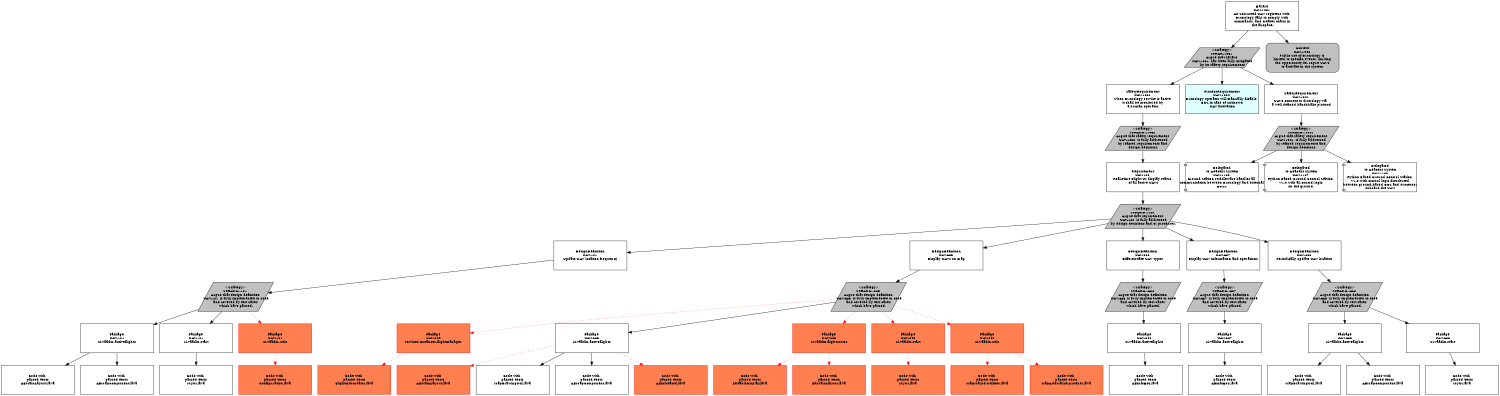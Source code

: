 digraph g { graph [autosize=false, size="10,20!", resolution=200, rankdir = "TD"];
node [ fontsize = "10" shape = "record" ];
edge [];
"UAV-1031Delta"[
label = "Hazard\nUAV-1031 \nAn untrusted UAV registers with \n Dronology, fails to comply with \n commands, and creates chaos in \n the airspace. "
shape = "record"
color = "black"
style = "filled"
fillcolor = "white"
fixedsize = "true"
width = "3.0"
height = "1.2"
];
"STRAT--1031Delta"[
label = "<Strategy>\nSTRAT--1031 \n Argue that hazard \n  UAV-1031  has been fully mitigated \n by its safety requirements"
shape = "parallelogram"
color = "black"
style = "filled"
fillcolor = "grey"
fixedsize = "true"
width = "3.0"
height = "0.8"
];
"UAV-1032Delta"[
label = "SafetyRequirement\nUAV-1032 \nWhen Dronology service is active \n it shall be monitored by \n a human operator. "
shape = "record"
color = "black"
style = "filled"
fillcolor = "white"
fixedsize = "true"
width = "3.0"
height = "1.2"
];
"STRAT-D--1032Delta"[
label = "<Strategy>\nSTRAT-D--1032 \n Argue that safety requirement \n  UAV-1032  is fully addressed \n by refined requirements and \n design decisions."
shape = "parallelogram"
color = "black"
style = "filled"
fillcolor = "grey"
fixedsize = "true"
width = "3.0"
height = "1.0"
];
"UAV-120Delta"[
label = "Requirement\nUAV-120 \nReal-Time Flight UI display status \n of all active UAVs "
shape = "record"
color = "black"
style = "filled"
fillcolor = "white"
fixedsize = "true"
width = "3.0"
height = "1.2"
];
"STRAT-D--120Delta"[
label = "<Strategy>\nSTRAT-D--120 \n Argue that requirement \n  UAV-120  is fully addressed \n by design decisions and/or processes."
shape = "parallelogram"
color = "black"
style = "filled"
fillcolor = "grey"
fixedsize = "true"
width = "3.0"
height = "1.0"
];
"UAV-121Delta"[
label = "DesignDefinition\nUAV-121 \nUpdate UAV location frequency "
shape = "record"
color = "black"
style = "filled"
fillcolor = "white"
fixedsize = "true"
width = "3.0"
height = "1.2"
];
"STRAT-C--121Delta"[
label = "<Strategy>\nSTRAT-C--121 \n Argue that design definition \n  UAV-121  is fully implemented in code \n and covered by test cases \n which have passed."
shape = "parallelogram"
color = "black"
style = "filled"
fillcolor = "grey"
fixedsize = "true"
width = "3.0"
height = "1.2000000000000002"
];
"UAV-121\nui.vaadin.activeflights"[
label = "Package\nUAV-121\nui.vaadin.activeflights"
shape = "record"
color = "black"
style = "filled"
fillcolor = "white"
fixedsize = "true"
width = "3.0"
height = "1.2"
];
"UAV-121edu.nd.dronology.ui.vaadin/src/main/java/edu/nd/dronology/ui/vaadin/activeflights/AFMainLayout.java"[
label = "Code with \n passed Tests \nAFMainLayout.java"
shape = "record"
color = "black"
style = "filled"
fillcolor = "white"
fixedsize = "true"
width = "3.0"
height = "1.2"
];
"UAV-121edu.nd.dronology.ui.vaadin/src/main/java/edu/nd/dronology/ui/vaadin/activeflights/AFMapComponent.java"[
label = "Code with \n passed Tests \nAFMapComponent.java"
shape = "record"
color = "black"
style = "filled"
fillcolor = "white"
fixedsize = "true"
width = "3.0"
height = "1.2"
];
"UAV-121\nui.vaadin.start"[
label = "Package\nUAV-121\nui.vaadin.start"
shape = "record"
color = "black"
style = "filled"
fillcolor = "white"
fixedsize = "true"
width = "3.0"
height = "1.2"
];
"UAV-121edu.nd.dronology.ui.vaadin/src/main/java/edu/nd/dronology/ui/vaadin/start/MyUI.java"[
label = "Code with \n passed Tests \nMyUI.java"
shape = "record"
color = "black"
style = "filled"
fillcolor = "white"
fixedsize = "true"
width = "3.0"
height = "1.2"
];
"UAV-121\nui.vaadin.utils"[
label = "Package\nUAV-121\nui.vaadin.utils"
shape = "record"
color = "red"
style = "filled"
fillcolor = "coral"
fixedsize = "true"
width = "3.0"
height = "1.2"
];
"UAV-121edu.nd.dronology.ui.vaadin/src/main/java/edu/nd/dronology/ui/vaadin/utils/Configuration.java"[
label = "Code with \n passed Tests \nConfiguration.java"
shape = "record"
color = "red"
style = "filled"
fillcolor = "coral"
fixedsize = "true"
width = "3.0"
height = "1.2"
];
"UAV-685Delta"[
label = "DesignDefinition\nUAV-685 \nDisplay UAVs on map "
shape = "record"
color = "black"
style = "filled"
fillcolor = "white"
fixedsize = "true"
width = "3.0"
height = "1.2"
];
"STRAT-C--685Delta"[
label = "<Strategy>\nSTRAT-C--685 \n Argue that design definition \n  UAV-685  is fully implemented in code \n and covered by test cases \n which have passed."
shape = "parallelogram"
color = "black"
style = "filled"
fillcolor = "grey"
fixedsize = "true"
width = "3.0"
height = "1.2000000000000002"
];
"UAV-685\nservices.instances.flightmanager"[
label = "Package\nUAV-685\nservices.instances.flightmanager"
shape = "record"
color = "red"
style = "filled"
fillcolor = "coral"
fixedsize = "true"
width = "3.0"
height = "1.2"
];
"UAV-685edu.nd.dronology.services/src/edu/nd/dronology/services/instances/flightmanager/FlightInfoCreator.java"[
label = "Code with \n passed Tests \nFlightInfoCreator.java"
shape = "record"
color = "red"
style = "filled"
fillcolor = "coral"
fixedsize = "true"
width = "3.0"
height = "1.2"
];
"UAV-685\nui.vaadin.activeflights"[
label = "Package\nUAV-685\nui.vaadin.activeflights"
shape = "record"
color = "black"
style = "filled"
fillcolor = "white"
fixedsize = "true"
width = "3.0"
height = "1.2"
];
"UAV-685edu.nd.dronology.ui.vaadin/src/main/java/edu/nd/dronology/ui/vaadin/activeflights/AFMainLayout.java"[
label = "Code with \n passed Tests \nAFMainLayout.java"
shape = "record"
color = "red"
style = "filled"
fillcolor = "coral"
fixedsize = "true"
width = "3.0"
height = "1.2"
];
"UAV-685edu.nd.dronology.ui.vaadin/src/main/java/edu/nd/dronology/ui/vaadin/activeflights/MapDrawingUtil.java"[
label = "Code with \n passed Tests \nMapDrawingUtil.java"
shape = "record"
color = "black"
style = "filled"
fillcolor = "white"
fixedsize = "true"
width = "3.0"
height = "1.2"
];
"UAV-685edu.nd.dronology.ui.vaadin/src/main/java/edu/nd/dronology/ui/vaadin/activeflights/AFMapComponent.java"[
label = "Code with \n passed Tests \nAFMapComponent.java"
shape = "record"
color = "black"
style = "filled"
fillcolor = "white"
fixedsize = "true"
width = "3.0"
height = "1.2"
];
"UAV-685edu.nd.dronology.ui.vaadin/src/main/java/edu/nd/dronology/ui/vaadin/activeflights/AFInfoPanel.java"[
label = "Code with \n passed Tests \nAFInfoPanel.java"
shape = "record"
color = "red"
style = "filled"
fillcolor = "coral"
fixedsize = "true"
width = "3.0"
height = "1.2"
];
"UAV-685\nui.vaadin.flightroutes"[
label = "Package\nUAV-685\nui.vaadin.flightroutes"
shape = "record"
color = "red"
style = "filled"
fillcolor = "coral"
fixedsize = "true"
width = "3.0"
height = "1.2"
];
"UAV-685edu.nd.dronology.ui.vaadin/src/main/java/edu/nd/dronology/ui/vaadin/flightroutes/FRTableDisplay.java"[
label = "Code with \n passed Tests \nFRTableDisplay.java"
shape = "record"
color = "red"
style = "filled"
fillcolor = "coral"
fixedsize = "true"
width = "3.0"
height = "1.2"
];
"UAV-685edu.nd.dronology.ui.vaadin/src/main/java/edu/nd/dronology/ui/vaadin/flightroutes/FRMainLayout.java"[
label = "Code with \n passed Tests \nFRMainLayout.java"
shape = "record"
color = "red"
style = "filled"
fillcolor = "coral"
fixedsize = "true"
width = "3.0"
height = "1.2"
];
"UAV-685\nui.vaadin.start"[
label = "Package\nUAV-685\nui.vaadin.start"
shape = "record"
color = "red"
style = "filled"
fillcolor = "coral"
fixedsize = "true"
width = "3.0"
height = "1.2"
];
"UAV-685edu.nd.dronology.ui.vaadin/src/main/java/edu/nd/dronology/ui/vaadin/start/MyUI.java"[
label = "Code with \n passed Tests \nMyUI.java"
shape = "record"
color = "red"
style = "filled"
fillcolor = "coral"
fixedsize = "true"
width = "3.0"
height = "1.2"
];
"UAV-685\nui.vaadin.utils"[
label = "Package\nUAV-685\nui.vaadin.utils"
shape = "record"
color = "red"
style = "filled"
fillcolor = "coral"
fixedsize = "true"
width = "3.0"
height = "1.2"
];
"UAV-685edu.nd.dronology.ui.vaadin/src/main/java/edu/nd/dronology/ui/vaadin/utils/MapMarkerUtilities.java"[
label = "Code with \n passed Tests \nMapMarkerUtilities.java"
shape = "record"
color = "red"
style = "filled"
fillcolor = "coral"
fixedsize = "true"
width = "3.0"
height = "1.2"
];
"UAV-685edu.nd.dronology.ui.vaadin/src/main/java/edu/nd/dronology/ui/vaadin/utils/MapAddMarkerListener.java"[
label = "Code with \n passed Tests \nMapAddMarkerListener.java"
shape = "record"
color = "red"
style = "filled"
fillcolor = "coral"
fixedsize = "true"
width = "3.0"
height = "1.2"
];
"UAV-686Delta"[
label = "DesignDefinition\nUAV-686 \nDifferentiate UAV types "
shape = "record"
color = "black"
style = "filled"
fillcolor = "white"
fixedsize = "true"
width = "3.0"
height = "1.2"
];
"STRAT-C--686Delta"[
label = "<Strategy>\nSTRAT-C--686 \n Argue that design definition \n  UAV-686  is fully implemented in code \n and covered by test cases \n which have passed."
shape = "parallelogram"
color = "black"
style = "filled"
fillcolor = "grey"
fixedsize = "true"
width = "3.0"
height = "1.2000000000000002"
];
"UAV-686\nui.vaadin.activeflights"[
label = "Package\nUAV-686\nui.vaadin.activeflights"
shape = "record"
color = "black"
style = "filled"
fillcolor = "white"
fixedsize = "true"
width = "3.0"
height = "1.2"
];
"UAV-686edu.nd.dronology.ui.vaadin/src/main/java/edu/nd/dronology/ui/vaadin/activeflights/AFInfoBox.java"[
label = "Code with \n passed Tests \nAFInfoBox.java"
shape = "record"
color = "black"
style = "filled"
fillcolor = "white"
fixedsize = "true"
width = "3.0"
height = "1.2"
];
"UAV-687Delta"[
label = "DesignDefinition\nUAV-687 \nDisplay UAV information and operations "
shape = "record"
color = "black"
style = "filled"
fillcolor = "white"
fixedsize = "true"
width = "3.0"
height = "1.2"
];
"STRAT-C--687Delta"[
label = "<Strategy>\nSTRAT-C--687 \n Argue that design definition \n  UAV-687  is fully implemented in code \n and covered by test cases \n which have passed."
shape = "parallelogram"
color = "black"
style = "filled"
fillcolor = "grey"
fixedsize = "true"
width = "3.0"
height = "1.2000000000000002"
];
"UAV-687\nui.vaadin.activeflights"[
label = "Package\nUAV-687\nui.vaadin.activeflights"
shape = "record"
color = "black"
style = "filled"
fillcolor = "white"
fixedsize = "true"
width = "3.0"
height = "1.2"
];
"UAV-687edu.nd.dronology.ui.vaadin/src/main/java/edu/nd/dronology/ui/vaadin/activeflights/AFInfoBox.java"[
label = "Code with \n passed Tests \nAFInfoBox.java"
shape = "record"
color = "black"
style = "filled"
fillcolor = "white"
fixedsize = "true"
width = "3.0"
height = "1.2"
];
"UAV-688Delta"[
label = "DesignDefinition\nUAV-688 \nPeriodically update UAV location "
shape = "record"
color = "black"
style = "filled"
fillcolor = "white"
fixedsize = "true"
width = "3.0"
height = "1.2"
];
"STRAT-C--688Delta"[
label = "<Strategy>\nSTRAT-C--688 \n Argue that design definition \n  UAV-688  is fully implemented in code \n and covered by test cases \n which have passed."
shape = "parallelogram"
color = "black"
style = "filled"
fillcolor = "grey"
fixedsize = "true"
width = "3.0"
height = "1.2000000000000002"
];
"UAV-688\nui.vaadin.activeflights"[
label = "Package\nUAV-688\nui.vaadin.activeflights"
shape = "record"
color = "black"
style = "filled"
fillcolor = "white"
fixedsize = "true"
width = "3.0"
height = "1.2"
];
"UAV-688edu.nd.dronology.ui.vaadin/src/main/java/edu/nd/dronology/ui/vaadin/activeflights/MapDrawingUtil.java"[
label = "Code with \n passed Tests \nMapDrawingUtil.java"
shape = "record"
color = "black"
style = "filled"
fillcolor = "white"
fixedsize = "true"
width = "3.0"
height = "1.2"
];
"UAV-688edu.nd.dronology.ui.vaadin/src/main/java/edu/nd/dronology/ui/vaadin/activeflights/AFMapComponent.java"[
label = "Code with \n passed Tests \nAFMapComponent.java"
shape = "record"
color = "black"
style = "filled"
fillcolor = "white"
fixedsize = "true"
width = "3.0"
height = "1.2"
];
"UAV-688\nui.vaadin.start"[
label = "Package\nUAV-688\nui.vaadin.start"
shape = "record"
color = "black"
style = "filled"
fillcolor = "white"
fixedsize = "true"
width = "3.0"
height = "1.2"
];
"UAV-688edu.nd.dronology.ui.vaadin/src/main/java/edu/nd/dronology/ui/vaadin/start/MyUI.java"[
label = "Code with \n passed Tests \nMyUI.java"
shape = "record"
color = "black"
style = "filled"
fillcolor = "white"
fixedsize = "true"
width = "3.0"
height = "1.2"
];
"UAV-1034Delta"[
label = "ProcessRequirement\nUAV-1034 \nDronology operator will manually disable \n GCS in case of unknown \n UAV activation "
shape = "record"
color = "black"
style = "filled"
fillcolor = "lightcyan"
fixedsize = "true"
width = "3.0"
height = "1.2"
];
"UAV-1041Delta"[
label = "SafetyRequirement\nUAV-1041 \nUAVs connect to dronology via \n a well defined handshake protocol "
shape = "record"
color = "black"
style = "filled"
fillcolor = "white"
fixedsize = "true"
width = "3.0"
height = "1.2"
];
"STRAT-D--1041Delta"[
label = "<Strategy>\nSTRAT-D--1041 \n Argue that safety requirement \n  UAV-1041  is fully addressed \n by refined requirements and \n design decisions."
shape = "parallelogram"
color = "black"
style = "filled"
fillcolor = "grey"
fixedsize = "true"
width = "3.0"
height = "1.0"
];
"UAV-1100Delta"[
label = " Delegated \n to Adacent System\nUAV-1100 \nGround Station Middleware handles all \n communication between Dronology and external \n GCSs. "
shape = "component"
color = "black"
style = "filled"
fillcolor = "white"
fixedsize = "true"
width = "3.0"
height = "1.2"
];
"UAV-1107Delta"[
label = " Delegated \n to Adacent System\nUAV-1107 \nPython Based Ground Control Station \n V1.0 with all control logic \n on the ground. "
shape = "component"
color = "black"
style = "filled"
fillcolor = "white"
fixedsize = "true"
width = "3.0"
height = "1.2"
];
"UAV-1108Delta"[
label = " Delegated \n to Adacent System\nUAV-1108 \nPython Based Ground Control Station \n V1.0 with control logic distributed \n between ground-based GCS and Processor \n onboard the UAV. "
shape = "component"
color = "black"
style = "filled"
fillcolor = "white"
fixedsize = "true"
width = "3.0"
height = "1.2"
];
"UAV-1042Delta"[
label = "Context\nUAV-1042 \nPublic use of Dronology is \n limited to specific events, limiting \n the opportunity for rogue UAVs \n to activate in the system. "
shape = "Mrecord"
color = "black"
style = "filled"
fillcolor = "grey"
fixedsize = "true"
width = "3.0"
height = "1.2"
];
"UAV-1031Delta" -> "STRAT--1031Delta"[style = "solid" color = black];
"STRAT--1031Delta" -> "UAV-1032Delta"[style = "solid" color = black];
"UAV-1032Delta" -> "STRAT-D--1032Delta"[style = "solid" color = black];
"STRAT-D--1032Delta" -> "UAV-120Delta"[style = "solid" color = black];
"UAV-120Delta" -> "STRAT-D--120Delta"[style = "solid" color = black];
"STRAT-D--120Delta" -> "UAV-121Delta"[style = "solid" color = black];
"UAV-121Delta" -> "STRAT-C--121Delta"[style = "solid" color = black];
"STRAT-C--121Delta" -> "UAV-121\nui.vaadin.activeflights"[style = "solid" color = black];
"UAV-121\nui.vaadin.activeflights" -> "UAV-121edu.nd.dronology.ui.vaadin/src/main/java/edu/nd/dronology/ui/vaadin/activeflights/AFMainLayout.java"[style = "solid" color = black];
"UAV-121\nui.vaadin.activeflights" -> "UAV-121edu.nd.dronology.ui.vaadin/src/main/java/edu/nd/dronology/ui/vaadin/activeflights/AFMapComponent.java"[style = "solid" color = black];
"STRAT-C--121Delta" -> "UAV-121\nui.vaadin.start"[style = "solid" color = black];
"UAV-121\nui.vaadin.start" -> "UAV-121edu.nd.dronology.ui.vaadin/src/main/java/edu/nd/dronology/ui/vaadin/start/MyUI.java"[style = "solid" color = black];
"STRAT-C--121Delta" -> "UAV-121\nui.vaadin.utils"[style = "dotted" color = red];
"UAV-121\nui.vaadin.utils" -> "UAV-121edu.nd.dronology.ui.vaadin/src/main/java/edu/nd/dronology/ui/vaadin/utils/Configuration.java"[style = "dotted" color = red];
"STRAT-D--120Delta" -> "UAV-685Delta"[style = "solid" color = black];
"UAV-685Delta" -> "STRAT-C--685Delta"[style = "solid" color = black];
"STRAT-C--685Delta" -> "UAV-685\nservices.instances.flightmanager"[style = "dotted" color = red];
"UAV-685\nservices.instances.flightmanager" -> "UAV-685edu.nd.dronology.services/src/edu/nd/dronology/services/instances/flightmanager/FlightInfoCreator.java"[style = "dotted" color = red];
"STRAT-C--685Delta" -> "UAV-685\nui.vaadin.activeflights"[style = "solid" color = black];
"UAV-685\nui.vaadin.activeflights" -> "UAV-685edu.nd.dronology.ui.vaadin/src/main/java/edu/nd/dronology/ui/vaadin/activeflights/AFMainLayout.java"[style = "dotted" color = red];
"UAV-685\nui.vaadin.activeflights" -> "UAV-685edu.nd.dronology.ui.vaadin/src/main/java/edu/nd/dronology/ui/vaadin/activeflights/MapDrawingUtil.java"[style = "solid" color = black];
"UAV-685\nui.vaadin.activeflights" -> "UAV-685edu.nd.dronology.ui.vaadin/src/main/java/edu/nd/dronology/ui/vaadin/activeflights/AFMapComponent.java"[style = "solid" color = black];
"UAV-685\nui.vaadin.activeflights" -> "UAV-685edu.nd.dronology.ui.vaadin/src/main/java/edu/nd/dronology/ui/vaadin/activeflights/AFInfoPanel.java"[style = "dotted" color = red];
"STRAT-C--685Delta" -> "UAV-685\nui.vaadin.flightroutes"[style = "dotted" color = red];
"UAV-685\nui.vaadin.flightroutes" -> "UAV-685edu.nd.dronology.ui.vaadin/src/main/java/edu/nd/dronology/ui/vaadin/flightroutes/FRTableDisplay.java"[style = "dotted" color = red];
"UAV-685\nui.vaadin.flightroutes" -> "UAV-685edu.nd.dronology.ui.vaadin/src/main/java/edu/nd/dronology/ui/vaadin/flightroutes/FRMainLayout.java"[style = "dotted" color = red];
"STRAT-C--685Delta" -> "UAV-685\nui.vaadin.start"[style = "dotted" color = red];
"UAV-685\nui.vaadin.start" -> "UAV-685edu.nd.dronology.ui.vaadin/src/main/java/edu/nd/dronology/ui/vaadin/start/MyUI.java"[style = "dotted" color = red];
"STRAT-C--685Delta" -> "UAV-685\nui.vaadin.utils"[style = "dotted" color = red];
"UAV-685\nui.vaadin.utils" -> "UAV-685edu.nd.dronology.ui.vaadin/src/main/java/edu/nd/dronology/ui/vaadin/utils/MapMarkerUtilities.java"[style = "dotted" color = red];
"UAV-685\nui.vaadin.utils" -> "UAV-685edu.nd.dronology.ui.vaadin/src/main/java/edu/nd/dronology/ui/vaadin/utils/MapAddMarkerListener.java"[style = "dotted" color = red];
"STRAT-D--120Delta" -> "UAV-686Delta"[style = "solid" color = black];
"UAV-686Delta" -> "STRAT-C--686Delta"[style = "solid" color = black];
"STRAT-C--686Delta" -> "UAV-686\nui.vaadin.activeflights"[style = "solid" color = black];
"UAV-686\nui.vaadin.activeflights" -> "UAV-686edu.nd.dronology.ui.vaadin/src/main/java/edu/nd/dronology/ui/vaadin/activeflights/AFInfoBox.java"[style = "solid" color = black];
"STRAT-D--120Delta" -> "UAV-687Delta"[style = "solid" color = black];
"UAV-687Delta" -> "STRAT-C--687Delta"[style = "solid" color = black];
"STRAT-C--687Delta" -> "UAV-687\nui.vaadin.activeflights"[style = "solid" color = black];
"UAV-687\nui.vaadin.activeflights" -> "UAV-687edu.nd.dronology.ui.vaadin/src/main/java/edu/nd/dronology/ui/vaadin/activeflights/AFInfoBox.java"[style = "solid" color = black];
"STRAT-D--120Delta" -> "UAV-688Delta"[style = "solid" color = black];
"UAV-688Delta" -> "STRAT-C--688Delta"[style = "solid" color = black];
"STRAT-C--688Delta" -> "UAV-688\nui.vaadin.activeflights"[style = "solid" color = black];
"UAV-688\nui.vaadin.activeflights" -> "UAV-688edu.nd.dronology.ui.vaadin/src/main/java/edu/nd/dronology/ui/vaadin/activeflights/MapDrawingUtil.java"[style = "solid" color = black];
"UAV-688\nui.vaadin.activeflights" -> "UAV-688edu.nd.dronology.ui.vaadin/src/main/java/edu/nd/dronology/ui/vaadin/activeflights/AFMapComponent.java"[style = "solid" color = black];
"STRAT-C--688Delta" -> "UAV-688\nui.vaadin.start"[style = "solid" color = black];
"UAV-688\nui.vaadin.start" -> "UAV-688edu.nd.dronology.ui.vaadin/src/main/java/edu/nd/dronology/ui/vaadin/start/MyUI.java"[style = "solid" color = black];
"STRAT--1031Delta" -> "UAV-1034Delta"[style = "solid" color = black];
"STRAT--1031Delta" -> "UAV-1041Delta"[style = "solid" color = black];
"UAV-1041Delta" -> "STRAT-D--1041Delta"[style = "solid" color = black];
"STRAT-D--1041Delta" -> "UAV-1100Delta"[style = "solid" color = black];
"STRAT-D--1041Delta" -> "UAV-1107Delta"[style = "solid" color = black];
"STRAT-D--1041Delta" -> "UAV-1108Delta"[style = "solid" color = black];
"UAV-1031Delta" -> "UAV-1042Delta"[style = "solid" color = black];
}
